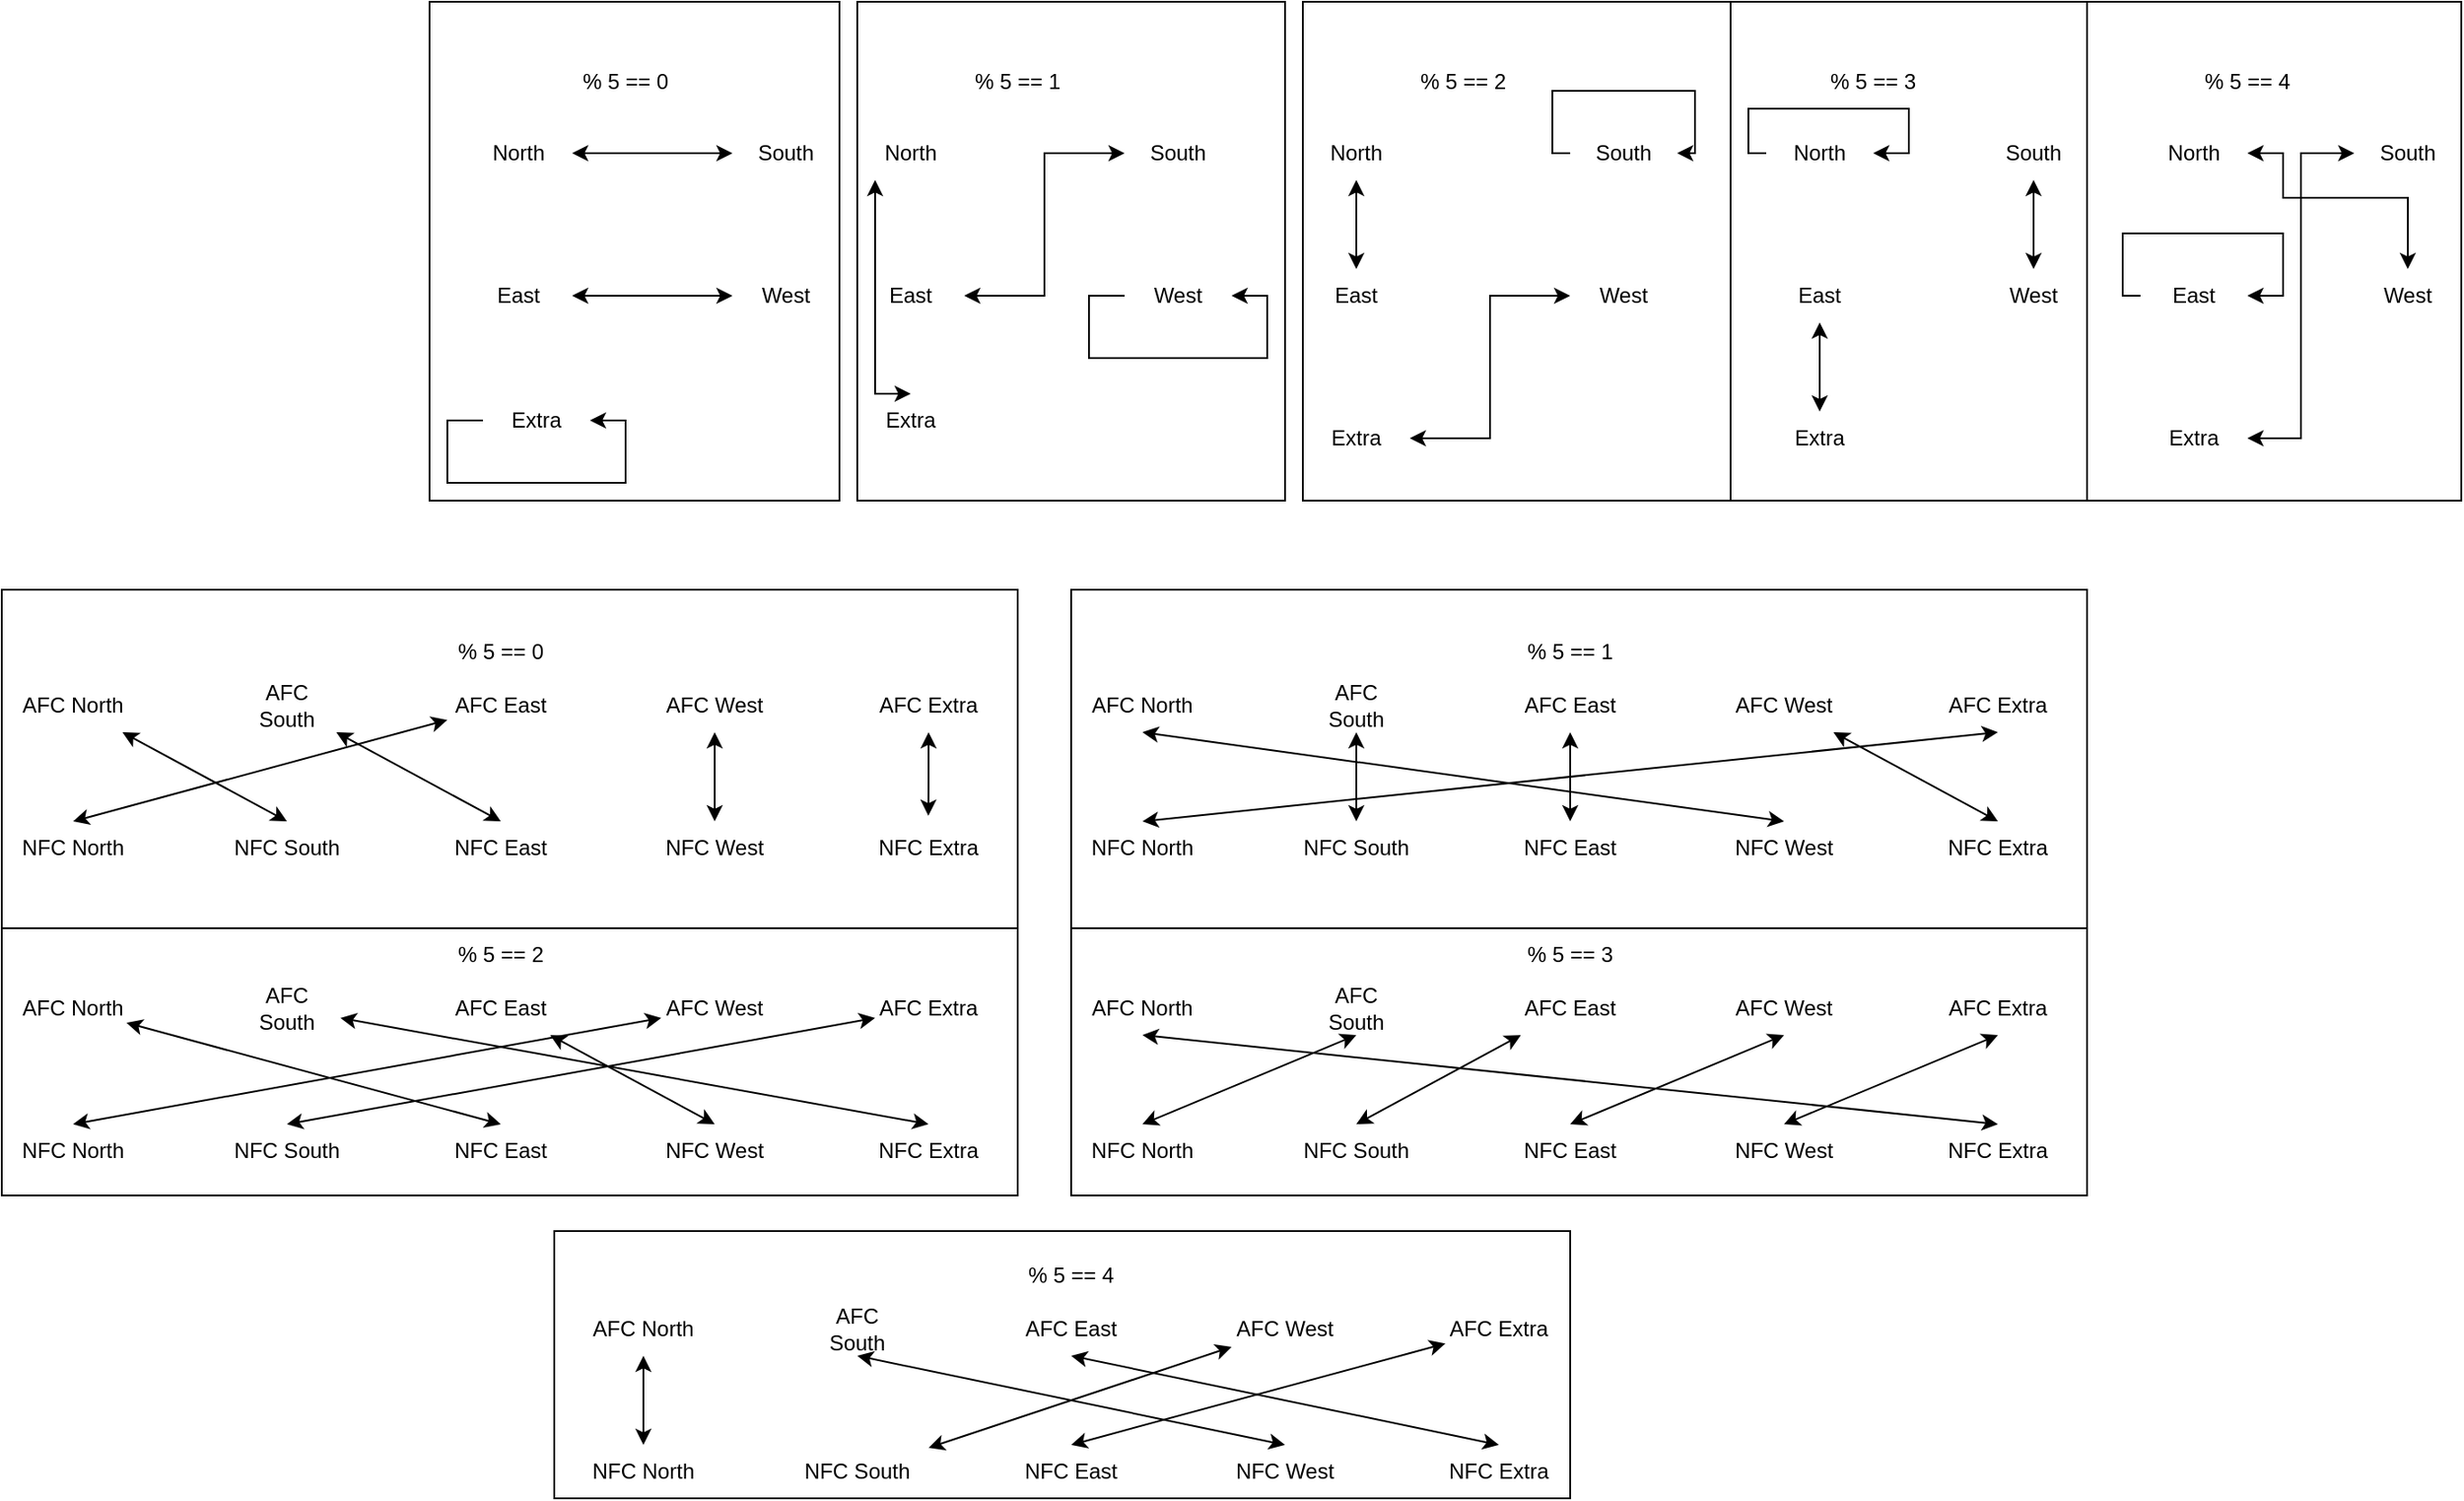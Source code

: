 <mxfile version="24.4.8" type="device">
  <diagram name="Page-1" id="wGgIzwkzAs26j8p32Fq_">
    <mxGraphModel dx="1669" dy="442" grid="1" gridSize="10" guides="1" tooltips="1" connect="1" arrows="1" fold="1" page="1" pageScale="1" pageWidth="850" pageHeight="1100" math="0" shadow="0">
      <root>
        <mxCell id="0" />
        <mxCell id="1" parent="0" />
        <mxCell id="Ug3VQ_iAIlz3_BYz4AM--185" value="" style="rounded=0;whiteSpace=wrap;html=1;" vertex="1" parent="1">
          <mxGeometry x="60" y="710" width="570" height="150" as="geometry" />
        </mxCell>
        <mxCell id="Ug3VQ_iAIlz3_BYz4AM--184" value="" style="rounded=0;whiteSpace=wrap;html=1;" vertex="1" parent="1">
          <mxGeometry x="-250" y="540" width="570" height="150" as="geometry" />
        </mxCell>
        <mxCell id="Ug3VQ_iAIlz3_BYz4AM--183" value="" style="rounded=0;whiteSpace=wrap;html=1;" vertex="1" parent="1">
          <mxGeometry x="350" y="540" width="570" height="150" as="geometry" />
        </mxCell>
        <mxCell id="Ug3VQ_iAIlz3_BYz4AM--182" value="" style="rounded=0;whiteSpace=wrap;html=1;" vertex="1" parent="1">
          <mxGeometry x="350" y="350" width="570" height="190" as="geometry" />
        </mxCell>
        <mxCell id="Ug3VQ_iAIlz3_BYz4AM--181" value="" style="rounded=0;whiteSpace=wrap;html=1;" vertex="1" parent="1">
          <mxGeometry x="-250" y="350" width="570" height="190" as="geometry" />
        </mxCell>
        <mxCell id="Ug3VQ_iAIlz3_BYz4AM--71" value="" style="rounded=0;whiteSpace=wrap;html=1;" vertex="1" parent="1">
          <mxGeometry x="920" y="20" width="209.97" height="280" as="geometry" />
        </mxCell>
        <mxCell id="Ug3VQ_iAIlz3_BYz4AM--70" value="" style="rounded=0;whiteSpace=wrap;html=1;" vertex="1" parent="1">
          <mxGeometry x="720" y="20" width="200" height="280" as="geometry" />
        </mxCell>
        <mxCell id="Ug3VQ_iAIlz3_BYz4AM--67" value="" style="rounded=0;whiteSpace=wrap;html=1;" vertex="1" parent="1">
          <mxGeometry x="480" y="20" width="240" height="280" as="geometry" />
        </mxCell>
        <mxCell id="Ug3VQ_iAIlz3_BYz4AM--66" value="" style="rounded=0;whiteSpace=wrap;html=1;" vertex="1" parent="1">
          <mxGeometry x="230" y="20" width="240" height="280" as="geometry" />
        </mxCell>
        <mxCell id="Ug3VQ_iAIlz3_BYz4AM--65" value="" style="rounded=0;whiteSpace=wrap;html=1;" vertex="1" parent="1">
          <mxGeometry x="-10" y="20" width="230" height="280" as="geometry" />
        </mxCell>
        <mxCell id="Ug3VQ_iAIlz3_BYz4AM--1" value="% 5 == 0" style="text;html=1;align=center;verticalAlign=middle;whiteSpace=wrap;rounded=0;" vertex="1" parent="1">
          <mxGeometry x="70" y="50" width="60" height="30" as="geometry" />
        </mxCell>
        <mxCell id="Ug3VQ_iAIlz3_BYz4AM--2" value="North" style="text;html=1;align=center;verticalAlign=middle;whiteSpace=wrap;rounded=0;" vertex="1" parent="1">
          <mxGeometry x="10" y="90" width="60" height="30" as="geometry" />
        </mxCell>
        <mxCell id="Ug3VQ_iAIlz3_BYz4AM--3" value="South" style="text;html=1;align=center;verticalAlign=middle;whiteSpace=wrap;rounded=0;" vertex="1" parent="1">
          <mxGeometry x="160" y="90" width="60" height="30" as="geometry" />
        </mxCell>
        <mxCell id="Ug3VQ_iAIlz3_BYz4AM--4" value="East" style="text;html=1;align=center;verticalAlign=middle;whiteSpace=wrap;rounded=0;" vertex="1" parent="1">
          <mxGeometry x="10" y="170" width="60" height="30" as="geometry" />
        </mxCell>
        <mxCell id="Ug3VQ_iAIlz3_BYz4AM--5" value="West" style="text;html=1;align=center;verticalAlign=middle;whiteSpace=wrap;rounded=0;" vertex="1" parent="1">
          <mxGeometry x="160" y="170" width="60" height="30" as="geometry" />
        </mxCell>
        <mxCell id="Ug3VQ_iAIlz3_BYz4AM--6" value="Extra" style="text;html=1;align=center;verticalAlign=middle;whiteSpace=wrap;rounded=0;" vertex="1" parent="1">
          <mxGeometry x="20" y="240" width="60" height="30" as="geometry" />
        </mxCell>
        <mxCell id="Ug3VQ_iAIlz3_BYz4AM--7" value="" style="endArrow=classic;startArrow=classic;html=1;rounded=0;exitX=1;exitY=0.5;exitDx=0;exitDy=0;entryX=0;entryY=0.5;entryDx=0;entryDy=0;" edge="1" parent="1" source="Ug3VQ_iAIlz3_BYz4AM--4" target="Ug3VQ_iAIlz3_BYz4AM--5">
          <mxGeometry width="50" height="50" relative="1" as="geometry">
            <mxPoint x="200" y="220" as="sourcePoint" />
            <mxPoint x="250" y="170" as="targetPoint" />
          </mxGeometry>
        </mxCell>
        <mxCell id="Ug3VQ_iAIlz3_BYz4AM--8" value="" style="endArrow=classic;startArrow=classic;html=1;rounded=0;exitX=1;exitY=0.5;exitDx=0;exitDy=0;entryX=0;entryY=0.5;entryDx=0;entryDy=0;" edge="1" parent="1" source="Ug3VQ_iAIlz3_BYz4AM--2" target="Ug3VQ_iAIlz3_BYz4AM--3">
          <mxGeometry width="50" height="50" relative="1" as="geometry">
            <mxPoint x="90" y="150" as="sourcePoint" />
            <mxPoint x="140" y="100" as="targetPoint" />
          </mxGeometry>
        </mxCell>
        <mxCell id="Ug3VQ_iAIlz3_BYz4AM--10" value="% 5 == 1" style="text;html=1;align=center;verticalAlign=middle;whiteSpace=wrap;rounded=0;" vertex="1" parent="1">
          <mxGeometry x="290" y="50" width="60" height="30" as="geometry" />
        </mxCell>
        <mxCell id="Ug3VQ_iAIlz3_BYz4AM--48" style="edgeStyle=orthogonalEdgeStyle;rounded=0;orthogonalLoop=1;jettySize=auto;html=1;entryX=0.5;entryY=0;entryDx=0;entryDy=0;startArrow=classic;startFill=1;" edge="1" parent="1" source="Ug3VQ_iAIlz3_BYz4AM--11" target="Ug3VQ_iAIlz3_BYz4AM--15">
          <mxGeometry relative="1" as="geometry">
            <Array as="points">
              <mxPoint x="240" y="240" />
            </Array>
          </mxGeometry>
        </mxCell>
        <mxCell id="Ug3VQ_iAIlz3_BYz4AM--11" value="North" style="text;html=1;align=center;verticalAlign=middle;whiteSpace=wrap;rounded=0;" vertex="1" parent="1">
          <mxGeometry x="230" y="90" width="60" height="30" as="geometry" />
        </mxCell>
        <mxCell id="Ug3VQ_iAIlz3_BYz4AM--49" style="edgeStyle=orthogonalEdgeStyle;rounded=0;orthogonalLoop=1;jettySize=auto;html=1;entryX=1;entryY=0.5;entryDx=0;entryDy=0;startArrow=classic;startFill=1;" edge="1" parent="1" source="Ug3VQ_iAIlz3_BYz4AM--12" target="Ug3VQ_iAIlz3_BYz4AM--13">
          <mxGeometry relative="1" as="geometry" />
        </mxCell>
        <mxCell id="Ug3VQ_iAIlz3_BYz4AM--12" value="South" style="text;html=1;align=center;verticalAlign=middle;whiteSpace=wrap;rounded=0;" vertex="1" parent="1">
          <mxGeometry x="380" y="90" width="60" height="30" as="geometry" />
        </mxCell>
        <mxCell id="Ug3VQ_iAIlz3_BYz4AM--13" value="East" style="text;html=1;align=center;verticalAlign=middle;whiteSpace=wrap;rounded=0;" vertex="1" parent="1">
          <mxGeometry x="230" y="170" width="60" height="30" as="geometry" />
        </mxCell>
        <mxCell id="Ug3VQ_iAIlz3_BYz4AM--14" value="West" style="text;html=1;align=center;verticalAlign=middle;whiteSpace=wrap;rounded=0;" vertex="1" parent="1">
          <mxGeometry x="380" y="170" width="60" height="30" as="geometry" />
        </mxCell>
        <mxCell id="Ug3VQ_iAIlz3_BYz4AM--15" value="Extra" style="text;html=1;align=center;verticalAlign=middle;whiteSpace=wrap;rounded=0;" vertex="1" parent="1">
          <mxGeometry x="230" y="240" width="60" height="30" as="geometry" />
        </mxCell>
        <mxCell id="Ug3VQ_iAIlz3_BYz4AM--20" style="edgeStyle=orthogonalEdgeStyle;rounded=0;orthogonalLoop=1;jettySize=auto;html=1;exitX=0;exitY=0.5;exitDx=0;exitDy=0;entryX=1;entryY=0.5;entryDx=0;entryDy=0;" edge="1" parent="1" source="Ug3VQ_iAIlz3_BYz4AM--14" target="Ug3VQ_iAIlz3_BYz4AM--14">
          <mxGeometry relative="1" as="geometry" />
        </mxCell>
        <mxCell id="Ug3VQ_iAIlz3_BYz4AM--21" style="edgeStyle=orthogonalEdgeStyle;rounded=0;orthogonalLoop=1;jettySize=auto;html=1;exitX=0;exitY=0.5;exitDx=0;exitDy=0;entryX=1;entryY=0.5;entryDx=0;entryDy=0;" edge="1" parent="1" source="Ug3VQ_iAIlz3_BYz4AM--6" target="Ug3VQ_iAIlz3_BYz4AM--6">
          <mxGeometry relative="1" as="geometry" />
        </mxCell>
        <mxCell id="Ug3VQ_iAIlz3_BYz4AM--22" value="% 5 == 2" style="text;html=1;align=center;verticalAlign=middle;whiteSpace=wrap;rounded=0;" vertex="1" parent="1">
          <mxGeometry x="540" y="50" width="60" height="30" as="geometry" />
        </mxCell>
        <mxCell id="Ug3VQ_iAIlz3_BYz4AM--50" style="edgeStyle=orthogonalEdgeStyle;rounded=0;orthogonalLoop=1;jettySize=auto;html=1;entryX=0.5;entryY=0;entryDx=0;entryDy=0;startArrow=classic;startFill=1;" edge="1" parent="1" source="Ug3VQ_iAIlz3_BYz4AM--23" target="Ug3VQ_iAIlz3_BYz4AM--25">
          <mxGeometry relative="1" as="geometry" />
        </mxCell>
        <mxCell id="Ug3VQ_iAIlz3_BYz4AM--23" value="North" style="text;html=1;align=center;verticalAlign=middle;whiteSpace=wrap;rounded=0;" vertex="1" parent="1">
          <mxGeometry x="480" y="90" width="60" height="30" as="geometry" />
        </mxCell>
        <mxCell id="Ug3VQ_iAIlz3_BYz4AM--24" value="South" style="text;html=1;align=center;verticalAlign=middle;whiteSpace=wrap;rounded=0;" vertex="1" parent="1">
          <mxGeometry x="630" y="90" width="60" height="30" as="geometry" />
        </mxCell>
        <mxCell id="Ug3VQ_iAIlz3_BYz4AM--25" value="East" style="text;html=1;align=center;verticalAlign=middle;whiteSpace=wrap;rounded=0;" vertex="1" parent="1">
          <mxGeometry x="480" y="170" width="60" height="30" as="geometry" />
        </mxCell>
        <mxCell id="Ug3VQ_iAIlz3_BYz4AM--51" style="edgeStyle=orthogonalEdgeStyle;rounded=0;orthogonalLoop=1;jettySize=auto;html=1;entryX=1;entryY=0.5;entryDx=0;entryDy=0;startArrow=classic;startFill=1;" edge="1" parent="1" source="Ug3VQ_iAIlz3_BYz4AM--26" target="Ug3VQ_iAIlz3_BYz4AM--27">
          <mxGeometry relative="1" as="geometry" />
        </mxCell>
        <mxCell id="Ug3VQ_iAIlz3_BYz4AM--26" value="West" style="text;html=1;align=center;verticalAlign=middle;whiteSpace=wrap;rounded=0;" vertex="1" parent="1">
          <mxGeometry x="630" y="170" width="60" height="30" as="geometry" />
        </mxCell>
        <mxCell id="Ug3VQ_iAIlz3_BYz4AM--27" value="Extra" style="text;html=1;align=center;verticalAlign=middle;whiteSpace=wrap;rounded=0;" vertex="1" parent="1">
          <mxGeometry x="480" y="250" width="60" height="30" as="geometry" />
        </mxCell>
        <mxCell id="Ug3VQ_iAIlz3_BYz4AM--34" style="edgeStyle=orthogonalEdgeStyle;rounded=0;orthogonalLoop=1;jettySize=auto;html=1;entryX=1;entryY=0.5;entryDx=0;entryDy=0;" edge="1" parent="1" source="Ug3VQ_iAIlz3_BYz4AM--24" target="Ug3VQ_iAIlz3_BYz4AM--24">
          <mxGeometry relative="1" as="geometry">
            <Array as="points">
              <mxPoint x="620" y="105" />
              <mxPoint x="620" y="70" />
              <mxPoint x="700" y="70" />
              <mxPoint x="700" y="105" />
            </Array>
          </mxGeometry>
        </mxCell>
        <mxCell id="Ug3VQ_iAIlz3_BYz4AM--35" value="% 5 == 3" style="text;html=1;align=center;verticalAlign=middle;whiteSpace=wrap;rounded=0;" vertex="1" parent="1">
          <mxGeometry x="770" y="50" width="60" height="30" as="geometry" />
        </mxCell>
        <mxCell id="Ug3VQ_iAIlz3_BYz4AM--36" value="South" style="text;html=1;align=center;verticalAlign=middle;whiteSpace=wrap;rounded=0;" vertex="1" parent="1">
          <mxGeometry x="860" y="90" width="60" height="30" as="geometry" />
        </mxCell>
        <mxCell id="Ug3VQ_iAIlz3_BYz4AM--46" style="edgeStyle=orthogonalEdgeStyle;rounded=0;orthogonalLoop=1;jettySize=auto;html=1;startArrow=classic;startFill=1;" edge="1" parent="1" source="Ug3VQ_iAIlz3_BYz4AM--37" target="Ug3VQ_iAIlz3_BYz4AM--36">
          <mxGeometry relative="1" as="geometry" />
        </mxCell>
        <mxCell id="Ug3VQ_iAIlz3_BYz4AM--37" value="West" style="text;html=1;align=center;verticalAlign=middle;whiteSpace=wrap;rounded=0;" vertex="1" parent="1">
          <mxGeometry x="860" y="170" width="60" height="30" as="geometry" />
        </mxCell>
        <mxCell id="Ug3VQ_iAIlz3_BYz4AM--38" value="Extra" style="text;html=1;align=center;verticalAlign=middle;whiteSpace=wrap;rounded=0;" vertex="1" parent="1">
          <mxGeometry x="740" y="250" width="60" height="30" as="geometry" />
        </mxCell>
        <mxCell id="Ug3VQ_iAIlz3_BYz4AM--42" value="North" style="text;html=1;align=center;verticalAlign=middle;whiteSpace=wrap;rounded=0;" vertex="1" parent="1">
          <mxGeometry x="740" y="90" width="60" height="30" as="geometry" />
        </mxCell>
        <mxCell id="Ug3VQ_iAIlz3_BYz4AM--45" style="edgeStyle=orthogonalEdgeStyle;rounded=0;orthogonalLoop=1;jettySize=auto;html=1;startArrow=classic;startFill=1;" edge="1" parent="1" source="Ug3VQ_iAIlz3_BYz4AM--44" target="Ug3VQ_iAIlz3_BYz4AM--38">
          <mxGeometry relative="1" as="geometry" />
        </mxCell>
        <mxCell id="Ug3VQ_iAIlz3_BYz4AM--44" value="East" style="text;html=1;align=center;verticalAlign=middle;whiteSpace=wrap;rounded=0;" vertex="1" parent="1">
          <mxGeometry x="740" y="170" width="60" height="30" as="geometry" />
        </mxCell>
        <mxCell id="Ug3VQ_iAIlz3_BYz4AM--47" style="edgeStyle=orthogonalEdgeStyle;rounded=0;orthogonalLoop=1;jettySize=auto;html=1;entryX=1;entryY=0.5;entryDx=0;entryDy=0;" edge="1" parent="1" source="Ug3VQ_iAIlz3_BYz4AM--42" target="Ug3VQ_iAIlz3_BYz4AM--42">
          <mxGeometry relative="1" as="geometry">
            <Array as="points">
              <mxPoint x="730" y="105" />
              <mxPoint x="730" y="80" />
              <mxPoint x="820" y="80" />
              <mxPoint x="820" y="105" />
            </Array>
          </mxGeometry>
        </mxCell>
        <mxCell id="Ug3VQ_iAIlz3_BYz4AM--52" value="% 5 == 4" style="text;html=1;align=center;verticalAlign=middle;whiteSpace=wrap;rounded=0;" vertex="1" parent="1">
          <mxGeometry x="979.97" y="50" width="60" height="30" as="geometry" />
        </mxCell>
        <mxCell id="Ug3VQ_iAIlz3_BYz4AM--53" value="South" style="text;html=1;align=center;verticalAlign=middle;whiteSpace=wrap;rounded=0;" vertex="1" parent="1">
          <mxGeometry x="1069.97" y="90" width="60" height="30" as="geometry" />
        </mxCell>
        <mxCell id="Ug3VQ_iAIlz3_BYz4AM--55" value="West" style="text;html=1;align=center;verticalAlign=middle;whiteSpace=wrap;rounded=0;" vertex="1" parent="1">
          <mxGeometry x="1069.97" y="170" width="60" height="30" as="geometry" />
        </mxCell>
        <mxCell id="Ug3VQ_iAIlz3_BYz4AM--73" style="edgeStyle=orthogonalEdgeStyle;rounded=0;orthogonalLoop=1;jettySize=auto;html=1;entryX=0;entryY=0.5;entryDx=0;entryDy=0;startArrow=classic;startFill=1;" edge="1" parent="1" source="Ug3VQ_iAIlz3_BYz4AM--56" target="Ug3VQ_iAIlz3_BYz4AM--53">
          <mxGeometry relative="1" as="geometry" />
        </mxCell>
        <mxCell id="Ug3VQ_iAIlz3_BYz4AM--56" value="Extra" style="text;html=1;align=center;verticalAlign=middle;whiteSpace=wrap;rounded=0;" vertex="1" parent="1">
          <mxGeometry x="949.97" y="250" width="60" height="30" as="geometry" />
        </mxCell>
        <mxCell id="Ug3VQ_iAIlz3_BYz4AM--74" style="edgeStyle=orthogonalEdgeStyle;rounded=0;orthogonalLoop=1;jettySize=auto;html=1;exitX=1;exitY=0.5;exitDx=0;exitDy=0;entryX=0.5;entryY=0;entryDx=0;entryDy=0;startArrow=classic;startFill=1;" edge="1" parent="1" source="Ug3VQ_iAIlz3_BYz4AM--57" target="Ug3VQ_iAIlz3_BYz4AM--55">
          <mxGeometry relative="1" as="geometry">
            <Array as="points">
              <mxPoint x="1030" y="105" />
              <mxPoint x="1030" y="130" />
              <mxPoint x="1100" y="130" />
            </Array>
          </mxGeometry>
        </mxCell>
        <mxCell id="Ug3VQ_iAIlz3_BYz4AM--57" value="North" style="text;html=1;align=center;verticalAlign=middle;whiteSpace=wrap;rounded=0;" vertex="1" parent="1">
          <mxGeometry x="949.97" y="90" width="60" height="30" as="geometry" />
        </mxCell>
        <mxCell id="Ug3VQ_iAIlz3_BYz4AM--59" value="East" style="text;html=1;align=center;verticalAlign=middle;whiteSpace=wrap;rounded=0;" vertex="1" parent="1">
          <mxGeometry x="949.97" y="170" width="60" height="30" as="geometry" />
        </mxCell>
        <mxCell id="Ug3VQ_iAIlz3_BYz4AM--64" style="edgeStyle=orthogonalEdgeStyle;rounded=0;orthogonalLoop=1;jettySize=auto;html=1;entryX=1;entryY=0.5;entryDx=0;entryDy=0;" edge="1" parent="1" source="Ug3VQ_iAIlz3_BYz4AM--59" target="Ug3VQ_iAIlz3_BYz4AM--59">
          <mxGeometry relative="1" as="geometry">
            <Array as="points">
              <mxPoint x="940" y="185" />
              <mxPoint x="940" y="150" />
              <mxPoint x="1030" y="150" />
              <mxPoint x="1030" y="185" />
            </Array>
          </mxGeometry>
        </mxCell>
        <mxCell id="Ug3VQ_iAIlz3_BYz4AM--75" value="% 5 == 0" style="text;html=1;align=center;verticalAlign=middle;whiteSpace=wrap;rounded=0;" vertex="1" parent="1">
          <mxGeometry y="370" width="60" height="30" as="geometry" />
        </mxCell>
        <mxCell id="Ug3VQ_iAIlz3_BYz4AM--88" style="rounded=0;orthogonalLoop=1;jettySize=auto;html=1;entryX=0.5;entryY=0;entryDx=0;entryDy=0;startArrow=classic;startFill=1;" edge="1" parent="1" source="Ug3VQ_iAIlz3_BYz4AM--76" target="Ug3VQ_iAIlz3_BYz4AM--82">
          <mxGeometry relative="1" as="geometry" />
        </mxCell>
        <mxCell id="Ug3VQ_iAIlz3_BYz4AM--76" value="AFC South" style="text;html=1;align=center;verticalAlign=middle;whiteSpace=wrap;rounded=0;" vertex="1" parent="1">
          <mxGeometry x="-120" y="400" width="60" height="30" as="geometry" />
        </mxCell>
        <mxCell id="Ug3VQ_iAIlz3_BYz4AM--86" style="rounded=0;orthogonalLoop=1;jettySize=auto;html=1;entryX=0.5;entryY=0;entryDx=0;entryDy=0;startArrow=classic;startFill=1;" edge="1" parent="1" source="Ug3VQ_iAIlz3_BYz4AM--77" target="Ug3VQ_iAIlz3_BYz4AM--85">
          <mxGeometry relative="1" as="geometry" />
        </mxCell>
        <mxCell id="Ug3VQ_iAIlz3_BYz4AM--77" value="AFC East" style="text;html=1;align=center;verticalAlign=middle;whiteSpace=wrap;rounded=0;" vertex="1" parent="1">
          <mxGeometry y="400" width="60" height="30" as="geometry" />
        </mxCell>
        <mxCell id="Ug3VQ_iAIlz3_BYz4AM--89" style="edgeStyle=orthogonalEdgeStyle;rounded=0;orthogonalLoop=1;jettySize=auto;html=1;entryX=0.5;entryY=0;entryDx=0;entryDy=0;startArrow=classic;startFill=1;" edge="1" parent="1" source="Ug3VQ_iAIlz3_BYz4AM--78" target="Ug3VQ_iAIlz3_BYz4AM--83">
          <mxGeometry relative="1" as="geometry" />
        </mxCell>
        <mxCell id="Ug3VQ_iAIlz3_BYz4AM--78" value="AFC West" style="text;html=1;align=center;verticalAlign=middle;whiteSpace=wrap;rounded=0;" vertex="1" parent="1">
          <mxGeometry x="120" y="400" width="60" height="30" as="geometry" />
        </mxCell>
        <mxCell id="Ug3VQ_iAIlz3_BYz4AM--79" value="AFC Extra" style="text;html=1;align=center;verticalAlign=middle;whiteSpace=wrap;rounded=0;" vertex="1" parent="1">
          <mxGeometry x="240" y="400" width="60" height="30" as="geometry" />
        </mxCell>
        <mxCell id="Ug3VQ_iAIlz3_BYz4AM--87" style="rounded=0;orthogonalLoop=1;jettySize=auto;html=1;entryX=0.5;entryY=0;entryDx=0;entryDy=0;startArrow=classic;startFill=1;" edge="1" parent="1" source="Ug3VQ_iAIlz3_BYz4AM--80" target="Ug3VQ_iAIlz3_BYz4AM--81">
          <mxGeometry relative="1" as="geometry" />
        </mxCell>
        <mxCell id="Ug3VQ_iAIlz3_BYz4AM--80" value="AFC North" style="text;html=1;align=center;verticalAlign=middle;whiteSpace=wrap;rounded=0;" vertex="1" parent="1">
          <mxGeometry x="-240" y="400" width="60" height="30" as="geometry" />
        </mxCell>
        <mxCell id="Ug3VQ_iAIlz3_BYz4AM--81" value="NFC South" style="text;html=1;align=center;verticalAlign=middle;whiteSpace=wrap;rounded=0;" vertex="1" parent="1">
          <mxGeometry x="-130" y="480" width="80" height="30" as="geometry" />
        </mxCell>
        <mxCell id="Ug3VQ_iAIlz3_BYz4AM--82" value="NFC East" style="text;html=1;align=center;verticalAlign=middle;whiteSpace=wrap;rounded=0;" vertex="1" parent="1">
          <mxGeometry y="480" width="60" height="30" as="geometry" />
        </mxCell>
        <mxCell id="Ug3VQ_iAIlz3_BYz4AM--83" value="NFC West" style="text;html=1;align=center;verticalAlign=middle;whiteSpace=wrap;rounded=0;" vertex="1" parent="1">
          <mxGeometry x="120" y="480" width="60" height="30" as="geometry" />
        </mxCell>
        <mxCell id="Ug3VQ_iAIlz3_BYz4AM--84" value="NFC Extra" style="text;html=1;align=center;verticalAlign=middle;whiteSpace=wrap;rounded=0;" vertex="1" parent="1">
          <mxGeometry x="240" y="480" width="60" height="30" as="geometry" />
        </mxCell>
        <mxCell id="Ug3VQ_iAIlz3_BYz4AM--85" value="NFC North" style="text;html=1;align=center;verticalAlign=middle;whiteSpace=wrap;rounded=0;" vertex="1" parent="1">
          <mxGeometry x="-240" y="480" width="60" height="30" as="geometry" />
        </mxCell>
        <mxCell id="Ug3VQ_iAIlz3_BYz4AM--90" style="edgeStyle=orthogonalEdgeStyle;rounded=0;orthogonalLoop=1;jettySize=auto;html=1;entryX=0.498;entryY=-0.105;entryDx=0;entryDy=0;entryPerimeter=0;startArrow=classic;startFill=1;" edge="1" parent="1" source="Ug3VQ_iAIlz3_BYz4AM--79" target="Ug3VQ_iAIlz3_BYz4AM--84">
          <mxGeometry relative="1" as="geometry" />
        </mxCell>
        <mxCell id="Ug3VQ_iAIlz3_BYz4AM--91" value="% 5 == 1" style="text;html=1;align=center;verticalAlign=middle;whiteSpace=wrap;rounded=0;" vertex="1" parent="1">
          <mxGeometry x="600" y="370" width="60" height="30" as="geometry" />
        </mxCell>
        <mxCell id="Ug3VQ_iAIlz3_BYz4AM--109" style="edgeStyle=orthogonalEdgeStyle;rounded=0;orthogonalLoop=1;jettySize=auto;html=1;entryX=0.5;entryY=0;entryDx=0;entryDy=0;startArrow=classic;startFill=1;" edge="1" parent="1" source="Ug3VQ_iAIlz3_BYz4AM--93" target="Ug3VQ_iAIlz3_BYz4AM--101">
          <mxGeometry relative="1" as="geometry" />
        </mxCell>
        <mxCell id="Ug3VQ_iAIlz3_BYz4AM--93" value="AFC South" style="text;html=1;align=center;verticalAlign=middle;whiteSpace=wrap;rounded=0;" vertex="1" parent="1">
          <mxGeometry x="480" y="400" width="60" height="30" as="geometry" />
        </mxCell>
        <mxCell id="Ug3VQ_iAIlz3_BYz4AM--107" style="edgeStyle=orthogonalEdgeStyle;rounded=0;orthogonalLoop=1;jettySize=auto;html=1;entryX=0.5;entryY=0;entryDx=0;entryDy=0;startArrow=classic;startFill=1;" edge="1" parent="1" source="Ug3VQ_iAIlz3_BYz4AM--95" target="Ug3VQ_iAIlz3_BYz4AM--102">
          <mxGeometry relative="1" as="geometry" />
        </mxCell>
        <mxCell id="Ug3VQ_iAIlz3_BYz4AM--95" value="AFC East" style="text;html=1;align=center;verticalAlign=middle;whiteSpace=wrap;rounded=0;" vertex="1" parent="1">
          <mxGeometry x="600" y="400" width="60" height="30" as="geometry" />
        </mxCell>
        <mxCell id="Ug3VQ_iAIlz3_BYz4AM--110" style="rounded=0;orthogonalLoop=1;jettySize=auto;html=1;entryX=0.5;entryY=0;entryDx=0;entryDy=0;startArrow=classic;startFill=1;" edge="1" parent="1" source="Ug3VQ_iAIlz3_BYz4AM--97" target="Ug3VQ_iAIlz3_BYz4AM--104">
          <mxGeometry relative="1" as="geometry" />
        </mxCell>
        <mxCell id="Ug3VQ_iAIlz3_BYz4AM--97" value="AFC West" style="text;html=1;align=center;verticalAlign=middle;whiteSpace=wrap;rounded=0;" vertex="1" parent="1">
          <mxGeometry x="720" y="400" width="60" height="30" as="geometry" />
        </mxCell>
        <mxCell id="Ug3VQ_iAIlz3_BYz4AM--111" style="rounded=0;orthogonalLoop=1;jettySize=auto;html=1;entryX=0.5;entryY=0;entryDx=0;entryDy=0;startArrow=classic;startFill=1;exitX=0.5;exitY=1;exitDx=0;exitDy=0;" edge="1" parent="1" source="Ug3VQ_iAIlz3_BYz4AM--98" target="Ug3VQ_iAIlz3_BYz4AM--105">
          <mxGeometry relative="1" as="geometry" />
        </mxCell>
        <mxCell id="Ug3VQ_iAIlz3_BYz4AM--98" value="AFC Extra" style="text;html=1;align=center;verticalAlign=middle;whiteSpace=wrap;rounded=0;" vertex="1" parent="1">
          <mxGeometry x="840" y="400" width="60" height="30" as="geometry" />
        </mxCell>
        <mxCell id="Ug3VQ_iAIlz3_BYz4AM--108" style="rounded=0;orthogonalLoop=1;jettySize=auto;html=1;entryX=0.5;entryY=0;entryDx=0;entryDy=0;startArrow=classic;startFill=1;exitX=0.5;exitY=1;exitDx=0;exitDy=0;" edge="1" parent="1" source="Ug3VQ_iAIlz3_BYz4AM--100" target="Ug3VQ_iAIlz3_BYz4AM--103">
          <mxGeometry relative="1" as="geometry" />
        </mxCell>
        <mxCell id="Ug3VQ_iAIlz3_BYz4AM--100" value="AFC North" style="text;html=1;align=center;verticalAlign=middle;whiteSpace=wrap;rounded=0;" vertex="1" parent="1">
          <mxGeometry x="360" y="400" width="60" height="30" as="geometry" />
        </mxCell>
        <mxCell id="Ug3VQ_iAIlz3_BYz4AM--101" value="NFC South" style="text;html=1;align=center;verticalAlign=middle;whiteSpace=wrap;rounded=0;" vertex="1" parent="1">
          <mxGeometry x="470" y="480" width="80" height="30" as="geometry" />
        </mxCell>
        <mxCell id="Ug3VQ_iAIlz3_BYz4AM--102" value="NFC East" style="text;html=1;align=center;verticalAlign=middle;whiteSpace=wrap;rounded=0;" vertex="1" parent="1">
          <mxGeometry x="600" y="480" width="60" height="30" as="geometry" />
        </mxCell>
        <mxCell id="Ug3VQ_iAIlz3_BYz4AM--103" value="NFC West" style="text;html=1;align=center;verticalAlign=middle;whiteSpace=wrap;rounded=0;" vertex="1" parent="1">
          <mxGeometry x="720" y="480" width="60" height="30" as="geometry" />
        </mxCell>
        <mxCell id="Ug3VQ_iAIlz3_BYz4AM--104" value="NFC Extra" style="text;html=1;align=center;verticalAlign=middle;whiteSpace=wrap;rounded=0;" vertex="1" parent="1">
          <mxGeometry x="840" y="480" width="60" height="30" as="geometry" />
        </mxCell>
        <mxCell id="Ug3VQ_iAIlz3_BYz4AM--105" value="NFC North" style="text;html=1;align=center;verticalAlign=middle;whiteSpace=wrap;rounded=0;" vertex="1" parent="1">
          <mxGeometry x="360" y="480" width="60" height="30" as="geometry" />
        </mxCell>
        <mxCell id="Ug3VQ_iAIlz3_BYz4AM--112" value="% 5 == 2" style="text;html=1;align=center;verticalAlign=middle;whiteSpace=wrap;rounded=0;" vertex="1" parent="1">
          <mxGeometry y="540" width="60" height="30" as="geometry" />
        </mxCell>
        <mxCell id="Ug3VQ_iAIlz3_BYz4AM--152" style="rounded=0;orthogonalLoop=1;jettySize=auto;html=1;entryX=0.5;entryY=0;entryDx=0;entryDy=0;startArrow=classic;startFill=1;" edge="1" parent="1" source="Ug3VQ_iAIlz3_BYz4AM--114" target="Ug3VQ_iAIlz3_BYz4AM--125">
          <mxGeometry relative="1" as="geometry" />
        </mxCell>
        <mxCell id="Ug3VQ_iAIlz3_BYz4AM--114" value="AFC South" style="text;html=1;align=center;verticalAlign=middle;whiteSpace=wrap;rounded=0;" vertex="1" parent="1">
          <mxGeometry x="-120" y="570" width="60" height="30" as="geometry" />
        </mxCell>
        <mxCell id="Ug3VQ_iAIlz3_BYz4AM--150" style="rounded=0;orthogonalLoop=1;jettySize=auto;html=1;entryX=0.5;entryY=0;entryDx=0;entryDy=0;startArrow=classic;startFill=1;" edge="1" parent="1" source="Ug3VQ_iAIlz3_BYz4AM--116" target="Ug3VQ_iAIlz3_BYz4AM--124">
          <mxGeometry relative="1" as="geometry" />
        </mxCell>
        <mxCell id="Ug3VQ_iAIlz3_BYz4AM--116" value="AFC East" style="text;html=1;align=center;verticalAlign=middle;whiteSpace=wrap;rounded=0;" vertex="1" parent="1">
          <mxGeometry y="570" width="60" height="30" as="geometry" />
        </mxCell>
        <mxCell id="Ug3VQ_iAIlz3_BYz4AM--153" style="rounded=0;orthogonalLoop=1;jettySize=auto;html=1;entryX=0.5;entryY=0;entryDx=0;entryDy=0;startArrow=classic;startFill=1;" edge="1" parent="1" source="Ug3VQ_iAIlz3_BYz4AM--118" target="Ug3VQ_iAIlz3_BYz4AM--126">
          <mxGeometry relative="1" as="geometry" />
        </mxCell>
        <mxCell id="Ug3VQ_iAIlz3_BYz4AM--118" value="AFC West" style="text;html=1;align=center;verticalAlign=middle;whiteSpace=wrap;rounded=0;" vertex="1" parent="1">
          <mxGeometry x="120" y="570" width="60" height="30" as="geometry" />
        </mxCell>
        <mxCell id="Ug3VQ_iAIlz3_BYz4AM--154" style="rounded=0;orthogonalLoop=1;jettySize=auto;html=1;entryX=0.5;entryY=0;entryDx=0;entryDy=0;startArrow=classic;startFill=1;" edge="1" parent="1" source="Ug3VQ_iAIlz3_BYz4AM--119" target="Ug3VQ_iAIlz3_BYz4AM--122">
          <mxGeometry relative="1" as="geometry" />
        </mxCell>
        <mxCell id="Ug3VQ_iAIlz3_BYz4AM--119" value="AFC Extra" style="text;html=1;align=center;verticalAlign=middle;whiteSpace=wrap;rounded=0;" vertex="1" parent="1">
          <mxGeometry x="240" y="570" width="60" height="30" as="geometry" />
        </mxCell>
        <mxCell id="Ug3VQ_iAIlz3_BYz4AM--151" style="rounded=0;orthogonalLoop=1;jettySize=auto;html=1;entryX=0.5;entryY=0;entryDx=0;entryDy=0;startArrow=classic;startFill=1;" edge="1" parent="1" source="Ug3VQ_iAIlz3_BYz4AM--121" target="Ug3VQ_iAIlz3_BYz4AM--123">
          <mxGeometry relative="1" as="geometry" />
        </mxCell>
        <mxCell id="Ug3VQ_iAIlz3_BYz4AM--121" value="AFC North" style="text;html=1;align=center;verticalAlign=middle;whiteSpace=wrap;rounded=0;" vertex="1" parent="1">
          <mxGeometry x="-240" y="570" width="60" height="30" as="geometry" />
        </mxCell>
        <mxCell id="Ug3VQ_iAIlz3_BYz4AM--122" value="NFC South" style="text;html=1;align=center;verticalAlign=middle;whiteSpace=wrap;rounded=0;" vertex="1" parent="1">
          <mxGeometry x="-130" y="650" width="80" height="30" as="geometry" />
        </mxCell>
        <mxCell id="Ug3VQ_iAIlz3_BYz4AM--123" value="NFC East" style="text;html=1;align=center;verticalAlign=middle;whiteSpace=wrap;rounded=0;" vertex="1" parent="1">
          <mxGeometry y="650" width="60" height="30" as="geometry" />
        </mxCell>
        <mxCell id="Ug3VQ_iAIlz3_BYz4AM--124" value="NFC West" style="text;html=1;align=center;verticalAlign=middle;whiteSpace=wrap;rounded=0;" vertex="1" parent="1">
          <mxGeometry x="120" y="650" width="60" height="30" as="geometry" />
        </mxCell>
        <mxCell id="Ug3VQ_iAIlz3_BYz4AM--125" value="NFC Extra" style="text;html=1;align=center;verticalAlign=middle;whiteSpace=wrap;rounded=0;" vertex="1" parent="1">
          <mxGeometry x="240" y="650" width="60" height="30" as="geometry" />
        </mxCell>
        <mxCell id="Ug3VQ_iAIlz3_BYz4AM--126" value="NFC North" style="text;html=1;align=center;verticalAlign=middle;whiteSpace=wrap;rounded=0;" vertex="1" parent="1">
          <mxGeometry x="-240" y="650" width="60" height="30" as="geometry" />
        </mxCell>
        <mxCell id="Ug3VQ_iAIlz3_BYz4AM--128" value="% 5 == 3" style="text;html=1;align=center;verticalAlign=middle;whiteSpace=wrap;rounded=0;" vertex="1" parent="1">
          <mxGeometry x="600" y="540" width="60" height="30" as="geometry" />
        </mxCell>
        <mxCell id="Ug3VQ_iAIlz3_BYz4AM--157" style="rounded=0;orthogonalLoop=1;jettySize=auto;html=1;entryX=0.5;entryY=0;entryDx=0;entryDy=0;startArrow=classic;startFill=1;exitX=0.5;exitY=1;exitDx=0;exitDy=0;" edge="1" parent="1" source="Ug3VQ_iAIlz3_BYz4AM--130" target="Ug3VQ_iAIlz3_BYz4AM--143">
          <mxGeometry relative="1" as="geometry" />
        </mxCell>
        <mxCell id="Ug3VQ_iAIlz3_BYz4AM--130" value="AFC South" style="text;html=1;align=center;verticalAlign=middle;whiteSpace=wrap;rounded=0;" vertex="1" parent="1">
          <mxGeometry x="480" y="570" width="60" height="30" as="geometry" />
        </mxCell>
        <mxCell id="Ug3VQ_iAIlz3_BYz4AM--155" style="rounded=0;orthogonalLoop=1;jettySize=auto;html=1;entryX=0.5;entryY=0;entryDx=0;entryDy=0;startArrow=classic;startFill=1;" edge="1" parent="1" source="Ug3VQ_iAIlz3_BYz4AM--132" target="Ug3VQ_iAIlz3_BYz4AM--139">
          <mxGeometry relative="1" as="geometry" />
        </mxCell>
        <mxCell id="Ug3VQ_iAIlz3_BYz4AM--132" value="AFC East" style="text;html=1;align=center;verticalAlign=middle;whiteSpace=wrap;rounded=0;" vertex="1" parent="1">
          <mxGeometry x="600" y="570" width="60" height="30" as="geometry" />
        </mxCell>
        <mxCell id="Ug3VQ_iAIlz3_BYz4AM--158" style="rounded=0;orthogonalLoop=1;jettySize=auto;html=1;entryX=0.5;entryY=0;entryDx=0;entryDy=0;exitX=0.5;exitY=1;exitDx=0;exitDy=0;startArrow=classic;startFill=1;" edge="1" parent="1" source="Ug3VQ_iAIlz3_BYz4AM--134" target="Ug3VQ_iAIlz3_BYz4AM--140">
          <mxGeometry relative="1" as="geometry" />
        </mxCell>
        <mxCell id="Ug3VQ_iAIlz3_BYz4AM--134" value="AFC West" style="text;html=1;align=center;verticalAlign=middle;whiteSpace=wrap;rounded=0;" vertex="1" parent="1">
          <mxGeometry x="720" y="570" width="60" height="30" as="geometry" />
        </mxCell>
        <mxCell id="Ug3VQ_iAIlz3_BYz4AM--159" style="rounded=0;orthogonalLoop=1;jettySize=auto;html=1;entryX=0.5;entryY=0;entryDx=0;entryDy=0;startArrow=classic;startFill=1;exitX=0.5;exitY=1;exitDx=0;exitDy=0;" edge="1" parent="1" source="Ug3VQ_iAIlz3_BYz4AM--136" target="Ug3VQ_iAIlz3_BYz4AM--141">
          <mxGeometry relative="1" as="geometry" />
        </mxCell>
        <mxCell id="Ug3VQ_iAIlz3_BYz4AM--136" value="AFC Extra" style="text;html=1;align=center;verticalAlign=middle;whiteSpace=wrap;rounded=0;" vertex="1" parent="1">
          <mxGeometry x="840" y="570" width="60" height="30" as="geometry" />
        </mxCell>
        <mxCell id="Ug3VQ_iAIlz3_BYz4AM--156" style="rounded=0;orthogonalLoop=1;jettySize=auto;html=1;entryX=0.5;entryY=0;entryDx=0;entryDy=0;startArrow=classic;startFill=1;exitX=0.5;exitY=1;exitDx=0;exitDy=0;" edge="1" parent="1" source="Ug3VQ_iAIlz3_BYz4AM--138" target="Ug3VQ_iAIlz3_BYz4AM--142">
          <mxGeometry relative="1" as="geometry" />
        </mxCell>
        <mxCell id="Ug3VQ_iAIlz3_BYz4AM--138" value="AFC North" style="text;html=1;align=center;verticalAlign=middle;whiteSpace=wrap;rounded=0;" vertex="1" parent="1">
          <mxGeometry x="360" y="570" width="60" height="30" as="geometry" />
        </mxCell>
        <mxCell id="Ug3VQ_iAIlz3_BYz4AM--139" value="NFC South" style="text;html=1;align=center;verticalAlign=middle;whiteSpace=wrap;rounded=0;" vertex="1" parent="1">
          <mxGeometry x="470" y="650" width="80" height="30" as="geometry" />
        </mxCell>
        <mxCell id="Ug3VQ_iAIlz3_BYz4AM--140" value="NFC East" style="text;html=1;align=center;verticalAlign=middle;whiteSpace=wrap;rounded=0;" vertex="1" parent="1">
          <mxGeometry x="600" y="650" width="60" height="30" as="geometry" />
        </mxCell>
        <mxCell id="Ug3VQ_iAIlz3_BYz4AM--141" value="NFC West" style="text;html=1;align=center;verticalAlign=middle;whiteSpace=wrap;rounded=0;" vertex="1" parent="1">
          <mxGeometry x="720" y="650" width="60" height="30" as="geometry" />
        </mxCell>
        <mxCell id="Ug3VQ_iAIlz3_BYz4AM--142" value="NFC Extra" style="text;html=1;align=center;verticalAlign=middle;whiteSpace=wrap;rounded=0;" vertex="1" parent="1">
          <mxGeometry x="840" y="650" width="60" height="30" as="geometry" />
        </mxCell>
        <mxCell id="Ug3VQ_iAIlz3_BYz4AM--143" value="NFC North" style="text;html=1;align=center;verticalAlign=middle;whiteSpace=wrap;rounded=0;" vertex="1" parent="1">
          <mxGeometry x="360" y="650" width="60" height="30" as="geometry" />
        </mxCell>
        <mxCell id="Ug3VQ_iAIlz3_BYz4AM--160" value="% 5 == 4" style="text;html=1;align=center;verticalAlign=middle;whiteSpace=wrap;rounded=0;" vertex="1" parent="1">
          <mxGeometry x="320" y="720" width="60" height="30" as="geometry" />
        </mxCell>
        <mxCell id="Ug3VQ_iAIlz3_BYz4AM--178" style="rounded=0;orthogonalLoop=1;jettySize=auto;html=1;startArrow=classic;startFill=1;exitX=0.5;exitY=1;exitDx=0;exitDy=0;entryX=0.5;entryY=0;entryDx=0;entryDy=0;" edge="1" parent="1" source="Ug3VQ_iAIlz3_BYz4AM--162" target="Ug3VQ_iAIlz3_BYz4AM--173">
          <mxGeometry relative="1" as="geometry" />
        </mxCell>
        <mxCell id="Ug3VQ_iAIlz3_BYz4AM--162" value="AFC South" style="text;html=1;align=center;verticalAlign=middle;whiteSpace=wrap;rounded=0;" vertex="1" parent="1">
          <mxGeometry x="200" y="750" width="60" height="30" as="geometry" />
        </mxCell>
        <mxCell id="Ug3VQ_iAIlz3_BYz4AM--176" style="rounded=0;orthogonalLoop=1;jettySize=auto;html=1;entryX=0.5;entryY=0;entryDx=0;entryDy=0;startArrow=classic;startFill=1;exitX=0.5;exitY=1;exitDx=0;exitDy=0;" edge="1" parent="1" source="Ug3VQ_iAIlz3_BYz4AM--164" target="Ug3VQ_iAIlz3_BYz4AM--174">
          <mxGeometry relative="1" as="geometry" />
        </mxCell>
        <mxCell id="Ug3VQ_iAIlz3_BYz4AM--164" value="AFC East" style="text;html=1;align=center;verticalAlign=middle;whiteSpace=wrap;rounded=0;" vertex="1" parent="1">
          <mxGeometry x="320" y="750" width="60" height="30" as="geometry" />
        </mxCell>
        <mxCell id="Ug3VQ_iAIlz3_BYz4AM--179" style="rounded=0;orthogonalLoop=1;jettySize=auto;html=1;startArrow=classic;startFill=1;" edge="1" parent="1" source="Ug3VQ_iAIlz3_BYz4AM--166" target="Ug3VQ_iAIlz3_BYz4AM--171">
          <mxGeometry relative="1" as="geometry" />
        </mxCell>
        <mxCell id="Ug3VQ_iAIlz3_BYz4AM--166" value="AFC West" style="text;html=1;align=center;verticalAlign=middle;whiteSpace=wrap;rounded=0;" vertex="1" parent="1">
          <mxGeometry x="440" y="750" width="60" height="30" as="geometry" />
        </mxCell>
        <mxCell id="Ug3VQ_iAIlz3_BYz4AM--180" style="rounded=0;orthogonalLoop=1;jettySize=auto;html=1;entryX=0.5;entryY=0;entryDx=0;entryDy=0;startArrow=classic;startFill=1;" edge="1" parent="1" source="Ug3VQ_iAIlz3_BYz4AM--168" target="Ug3VQ_iAIlz3_BYz4AM--172">
          <mxGeometry relative="1" as="geometry" />
        </mxCell>
        <mxCell id="Ug3VQ_iAIlz3_BYz4AM--168" value="AFC Extra" style="text;html=1;align=center;verticalAlign=middle;whiteSpace=wrap;rounded=0;" vertex="1" parent="1">
          <mxGeometry x="560" y="750" width="60" height="30" as="geometry" />
        </mxCell>
        <mxCell id="Ug3VQ_iAIlz3_BYz4AM--177" style="edgeStyle=orthogonalEdgeStyle;rounded=0;orthogonalLoop=1;jettySize=auto;html=1;entryX=0.5;entryY=0;entryDx=0;entryDy=0;startArrow=classic;startFill=1;" edge="1" parent="1" source="Ug3VQ_iAIlz3_BYz4AM--170" target="Ug3VQ_iAIlz3_BYz4AM--175">
          <mxGeometry relative="1" as="geometry" />
        </mxCell>
        <mxCell id="Ug3VQ_iAIlz3_BYz4AM--170" value="AFC North" style="text;html=1;align=center;verticalAlign=middle;whiteSpace=wrap;rounded=0;" vertex="1" parent="1">
          <mxGeometry x="80" y="750" width="60" height="30" as="geometry" />
        </mxCell>
        <mxCell id="Ug3VQ_iAIlz3_BYz4AM--171" value="NFC South" style="text;html=1;align=center;verticalAlign=middle;whiteSpace=wrap;rounded=0;" vertex="1" parent="1">
          <mxGeometry x="190" y="830" width="80" height="30" as="geometry" />
        </mxCell>
        <mxCell id="Ug3VQ_iAIlz3_BYz4AM--172" value="NFC East" style="text;html=1;align=center;verticalAlign=middle;whiteSpace=wrap;rounded=0;" vertex="1" parent="1">
          <mxGeometry x="320" y="830" width="60" height="30" as="geometry" />
        </mxCell>
        <mxCell id="Ug3VQ_iAIlz3_BYz4AM--173" value="NFC West" style="text;html=1;align=center;verticalAlign=middle;whiteSpace=wrap;rounded=0;" vertex="1" parent="1">
          <mxGeometry x="440" y="830" width="60" height="30" as="geometry" />
        </mxCell>
        <mxCell id="Ug3VQ_iAIlz3_BYz4AM--174" value="NFC Extra" style="text;html=1;align=center;verticalAlign=middle;whiteSpace=wrap;rounded=0;" vertex="1" parent="1">
          <mxGeometry x="560" y="830" width="60" height="30" as="geometry" />
        </mxCell>
        <mxCell id="Ug3VQ_iAIlz3_BYz4AM--175" value="NFC North" style="text;html=1;align=center;verticalAlign=middle;whiteSpace=wrap;rounded=0;" vertex="1" parent="1">
          <mxGeometry x="80" y="830" width="60" height="30" as="geometry" />
        </mxCell>
      </root>
    </mxGraphModel>
  </diagram>
</mxfile>
